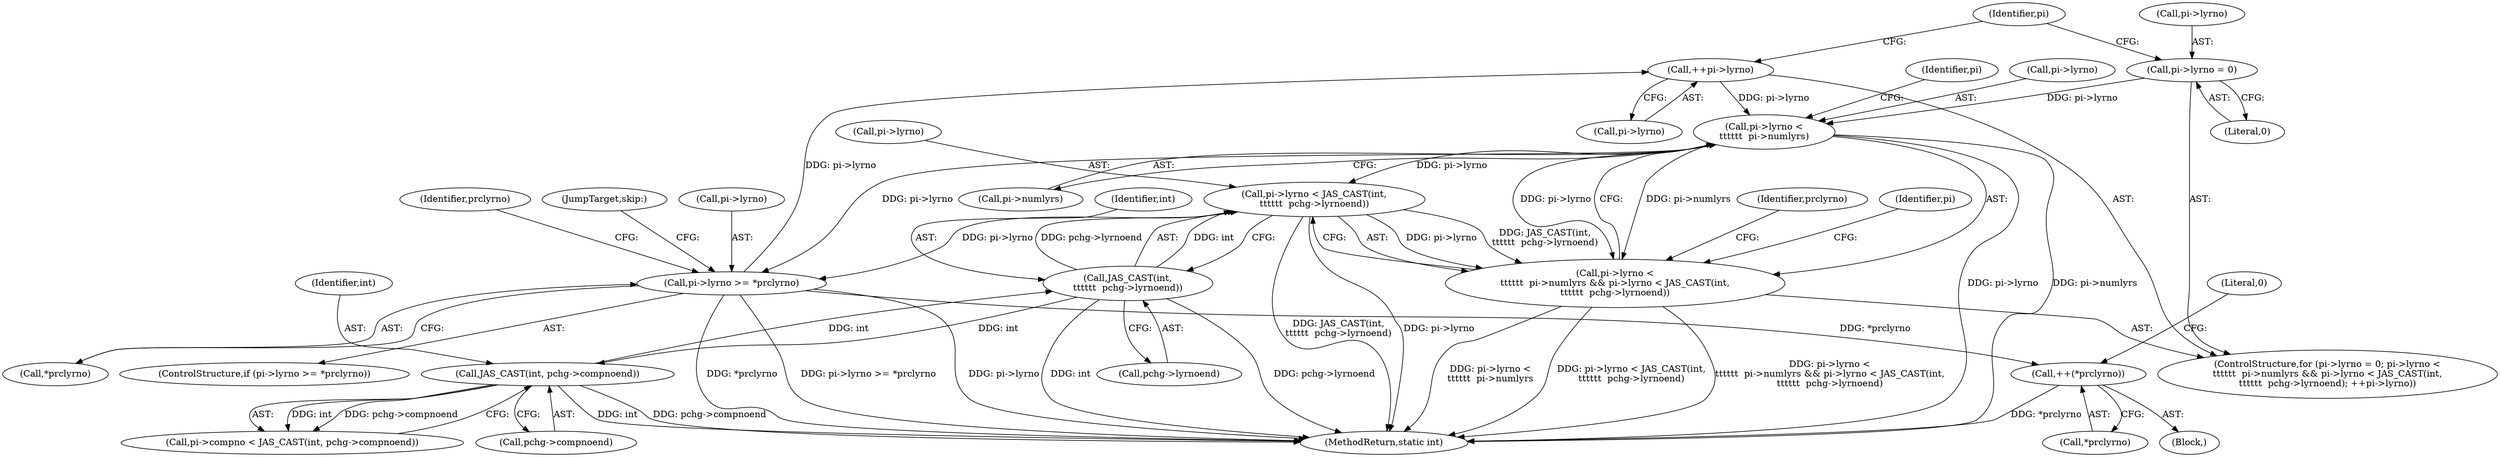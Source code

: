 digraph "0_jasper_aa0b0f79ade5eef8b0e7a214c03f5af54b36ba7d_2@pointer" {
"1000684" [label="(Call,++pi->lyrno)"];
"1000702" [label="(Call,pi->lyrno >= *prclyrno)"];
"1000675" [label="(Call,pi->lyrno < JAS_CAST(int,\n\t\t\t\t\t\t  pchg->lyrnoend))"];
"1000668" [label="(Call,pi->lyrno <\n\t\t\t\t\t\t  pi->numlyrs)"];
"1000662" [label="(Call,pi->lyrno = 0)"];
"1000684" [label="(Call,++pi->lyrno)"];
"1000679" [label="(Call,JAS_CAST(int,\n\t\t\t\t\t\t  pchg->lyrnoend))"];
"1000410" [label="(Call,JAS_CAST(int, pchg->compnoend))"];
"1000667" [label="(Call,pi->lyrno <\n\t\t\t\t\t\t  pi->numlyrs && pi->lyrno < JAS_CAST(int,\n\t\t\t\t\t\t  pchg->lyrnoend))"];
"1000709" [label="(Call,++(*prclyrno))"];
"1000679" [label="(Call,JAS_CAST(int,\n\t\t\t\t\t\t  pchg->lyrnoend))"];
"1000681" [label="(Call,pchg->lyrnoend)"];
"1000669" [label="(Call,pi->lyrno)"];
"1000709" [label="(Call,++(*prclyrno))"];
"1000668" [label="(Call,pi->lyrno <\n\t\t\t\t\t\t  pi->numlyrs)"];
"1000703" [label="(Call,pi->lyrno)"];
"1000670" [label="(Identifier,pi)"];
"1000706" [label="(Call,*prclyrno)"];
"1000411" [label="(Identifier,int)"];
"1000685" [label="(Call,pi->lyrno)"];
"1000711" [label="(Identifier,prclyrno)"];
"1000714" [label="(JumpTarget,skip:)"];
"1000663" [label="(Call,pi->lyrno)"];
"1000406" [label="(Call,pi->compno < JAS_CAST(int, pchg->compnoend))"];
"1000708" [label="(Block,)"];
"1000677" [label="(Identifier,pi)"];
"1000410" [label="(Call,JAS_CAST(int, pchg->compnoend))"];
"1000690" [label="(Identifier,prclyrno)"];
"1000666" [label="(Literal,0)"];
"1000672" [label="(Call,pi->numlyrs)"];
"1000680" [label="(Identifier,int)"];
"1000710" [label="(Call,*prclyrno)"];
"1000675" [label="(Call,pi->lyrno < JAS_CAST(int,\n\t\t\t\t\t\t  pchg->lyrnoend))"];
"1000717" [label="(MethodReturn,static int)"];
"1000676" [label="(Call,pi->lyrno)"];
"1000425" [label="(Identifier,pi)"];
"1000667" [label="(Call,pi->lyrno <\n\t\t\t\t\t\t  pi->numlyrs && pi->lyrno < JAS_CAST(int,\n\t\t\t\t\t\t  pchg->lyrnoend))"];
"1000661" [label="(ControlStructure,for (pi->lyrno = 0; pi->lyrno <\n\t\t\t\t\t\t  pi->numlyrs && pi->lyrno < JAS_CAST(int,\n\t\t\t\t\t\t  pchg->lyrnoend); ++pi->lyrno))"];
"1000412" [label="(Call,pchg->compnoend)"];
"1000702" [label="(Call,pi->lyrno >= *prclyrno)"];
"1000701" [label="(ControlStructure,if (pi->lyrno >= *prclyrno))"];
"1000713" [label="(Literal,0)"];
"1000684" [label="(Call,++pi->lyrno)"];
"1000662" [label="(Call,pi->lyrno = 0)"];
"1000684" -> "1000661"  [label="AST: "];
"1000684" -> "1000685"  [label="CFG: "];
"1000685" -> "1000684"  [label="AST: "];
"1000670" -> "1000684"  [label="CFG: "];
"1000684" -> "1000668"  [label="DDG: pi->lyrno"];
"1000702" -> "1000684"  [label="DDG: pi->lyrno"];
"1000702" -> "1000701"  [label="AST: "];
"1000702" -> "1000706"  [label="CFG: "];
"1000703" -> "1000702"  [label="AST: "];
"1000706" -> "1000702"  [label="AST: "];
"1000711" -> "1000702"  [label="CFG: "];
"1000714" -> "1000702"  [label="CFG: "];
"1000702" -> "1000717"  [label="DDG: *prclyrno"];
"1000702" -> "1000717"  [label="DDG: pi->lyrno >= *prclyrno"];
"1000702" -> "1000717"  [label="DDG: pi->lyrno"];
"1000675" -> "1000702"  [label="DDG: pi->lyrno"];
"1000668" -> "1000702"  [label="DDG: pi->lyrno"];
"1000702" -> "1000709"  [label="DDG: *prclyrno"];
"1000675" -> "1000667"  [label="AST: "];
"1000675" -> "1000679"  [label="CFG: "];
"1000676" -> "1000675"  [label="AST: "];
"1000679" -> "1000675"  [label="AST: "];
"1000667" -> "1000675"  [label="CFG: "];
"1000675" -> "1000717"  [label="DDG: pi->lyrno"];
"1000675" -> "1000717"  [label="DDG: JAS_CAST(int,\n\t\t\t\t\t\t  pchg->lyrnoend)"];
"1000675" -> "1000667"  [label="DDG: pi->lyrno"];
"1000675" -> "1000667"  [label="DDG: JAS_CAST(int,\n\t\t\t\t\t\t  pchg->lyrnoend)"];
"1000668" -> "1000675"  [label="DDG: pi->lyrno"];
"1000679" -> "1000675"  [label="DDG: int"];
"1000679" -> "1000675"  [label="DDG: pchg->lyrnoend"];
"1000668" -> "1000667"  [label="AST: "];
"1000668" -> "1000672"  [label="CFG: "];
"1000669" -> "1000668"  [label="AST: "];
"1000672" -> "1000668"  [label="AST: "];
"1000677" -> "1000668"  [label="CFG: "];
"1000667" -> "1000668"  [label="CFG: "];
"1000668" -> "1000717"  [label="DDG: pi->numlyrs"];
"1000668" -> "1000717"  [label="DDG: pi->lyrno"];
"1000668" -> "1000667"  [label="DDG: pi->lyrno"];
"1000668" -> "1000667"  [label="DDG: pi->numlyrs"];
"1000662" -> "1000668"  [label="DDG: pi->lyrno"];
"1000662" -> "1000661"  [label="AST: "];
"1000662" -> "1000666"  [label="CFG: "];
"1000663" -> "1000662"  [label="AST: "];
"1000666" -> "1000662"  [label="AST: "];
"1000670" -> "1000662"  [label="CFG: "];
"1000679" -> "1000681"  [label="CFG: "];
"1000680" -> "1000679"  [label="AST: "];
"1000681" -> "1000679"  [label="AST: "];
"1000679" -> "1000717"  [label="DDG: pchg->lyrnoend"];
"1000679" -> "1000717"  [label="DDG: int"];
"1000679" -> "1000410"  [label="DDG: int"];
"1000410" -> "1000679"  [label="DDG: int"];
"1000410" -> "1000406"  [label="AST: "];
"1000410" -> "1000412"  [label="CFG: "];
"1000411" -> "1000410"  [label="AST: "];
"1000412" -> "1000410"  [label="AST: "];
"1000406" -> "1000410"  [label="CFG: "];
"1000410" -> "1000717"  [label="DDG: int"];
"1000410" -> "1000717"  [label="DDG: pchg->compnoend"];
"1000410" -> "1000406"  [label="DDG: int"];
"1000410" -> "1000406"  [label="DDG: pchg->compnoend"];
"1000667" -> "1000661"  [label="AST: "];
"1000690" -> "1000667"  [label="CFG: "];
"1000425" -> "1000667"  [label="CFG: "];
"1000667" -> "1000717"  [label="DDG: pi->lyrno <\n\t\t\t\t\t\t  pi->numlyrs"];
"1000667" -> "1000717"  [label="DDG: pi->lyrno < JAS_CAST(int,\n\t\t\t\t\t\t  pchg->lyrnoend)"];
"1000667" -> "1000717"  [label="DDG: pi->lyrno <\n\t\t\t\t\t\t  pi->numlyrs && pi->lyrno < JAS_CAST(int,\n\t\t\t\t\t\t  pchg->lyrnoend)"];
"1000709" -> "1000708"  [label="AST: "];
"1000709" -> "1000710"  [label="CFG: "];
"1000710" -> "1000709"  [label="AST: "];
"1000713" -> "1000709"  [label="CFG: "];
"1000709" -> "1000717"  [label="DDG: *prclyrno"];
}
